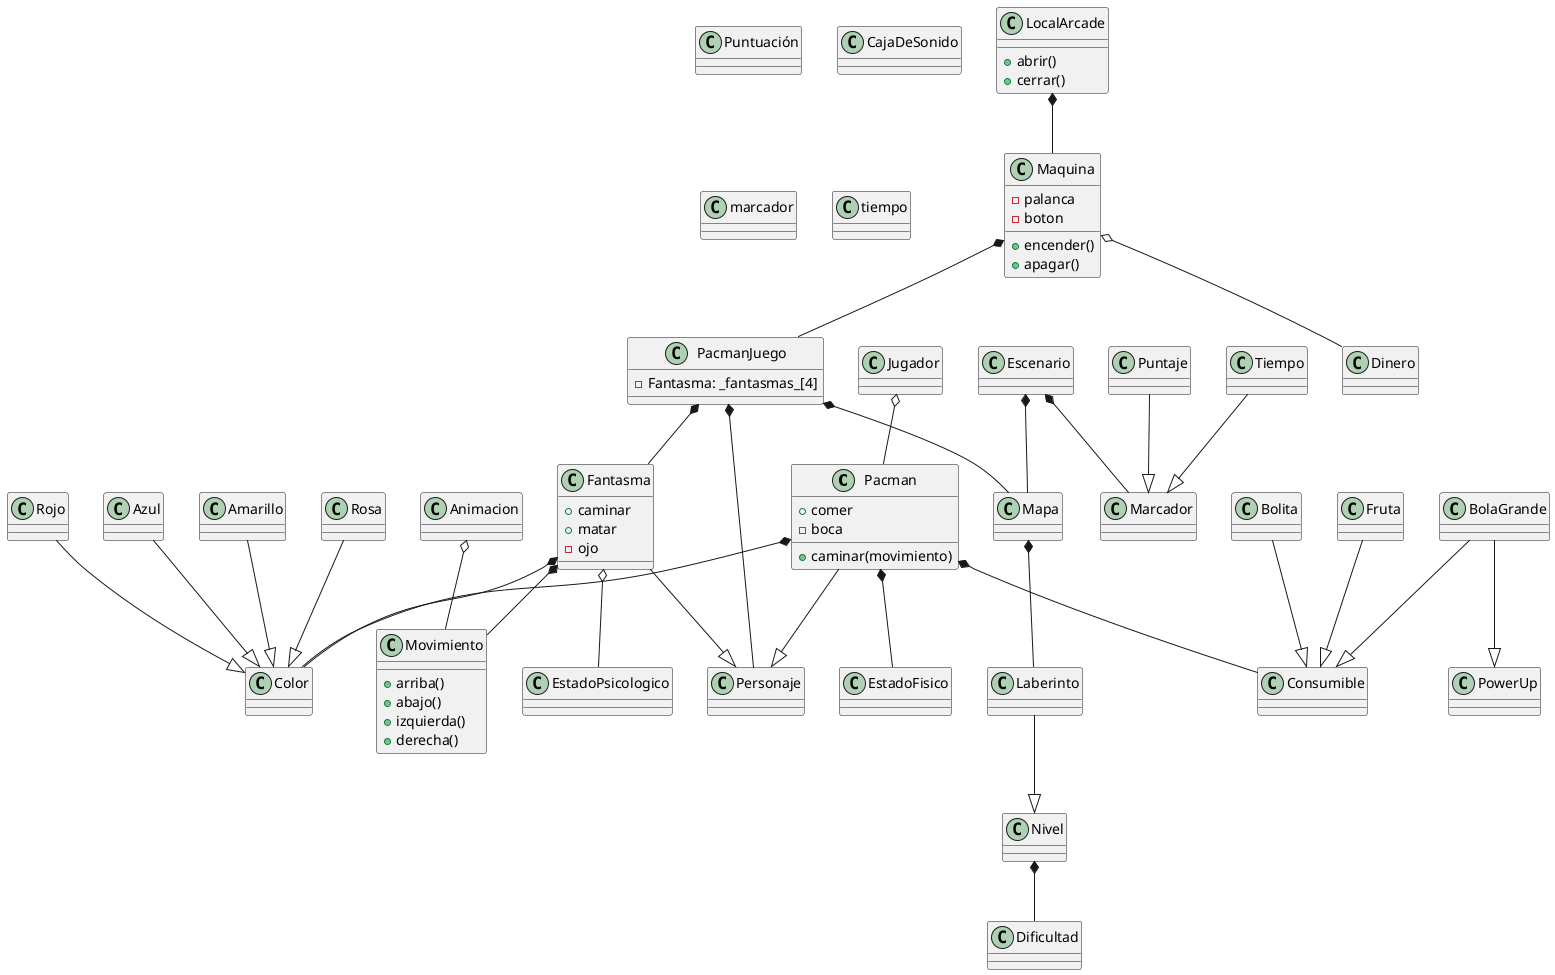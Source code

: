 @startuml
class Pacman
{
+comer
+caminar(movimiento)
-boca
}
class Fantasma
{
+caminar
+matar
-ojo
}
class Maquina
{
+encender()
+apagar()
-palanca
-boton
}
class LocalArcade
{
+abrir()
+cerrar()
}
class Dinero
class PacmanJuego
{
    -Fantasma: _fantasmas_[4]
}
class Personaje
class Escenario
class Mapa
class Laberinto
class Color
class Azul
class Amarillo
class Rosa
class Rojo
class Fruta
class BolaGrande
class PowerUp
class Dificultad
class Animacion
class Movimiento
{
+arriba()
+abajo()
+izquierda()
+derecha()
}
class Bolita
class Consumible
class Jugador 
class Nivel
class Puntuación
class EstadoFisico
class EstadoPsicologico
class CajaDeSonido
class Puntaje
class marcador 
class tiempo

Maquina o-- Dinero
Maquina *--PacmanJuego
PacmanJuego *--Mapa
Mapa *-- Laberinto
Laberinto --|> Nivel
PacmanJuego *-- Personaje
Pacman --|> Personaje
Pacman *-- Consumible
Fruta --|> Consumible
Bolita --|> Consumible
BolaGrande --|> Consumible
Pacman *-- Color
Amarillo --|> Color
Azul --|> Color
Rojo --|>Color
Rosa --|> Color
Fantasma --|> Personaje
Fantasma *-- Color
PacmanJuego *-- Fantasma
LocalArcade *-- Maquina
Fantasma *-- Movimiento
BolaGrande --|> PowerUp
Jugador o-- Pacman
Nivel *-- Dificultad
Pacman *-- EstadoFisico
Fantasma o-- EstadoPsicologico
Animacion o-- Movimiento
Escenario *-- Mapa
Escenario *-- Marcador
Puntaje --|> Marcador
Tiempo --|> Marcador

@enduml